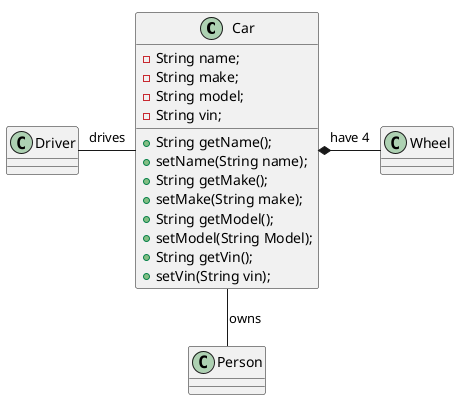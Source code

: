 @startuml
!pragma layout smetana

class Car {
    - String name;
    - String make;
    - String model;
    - String vin;
    + String getName();
    + setName(String name);
    + String getMake();
    + setMake(String make);
    + String getModel();
    + setModel(String Model);
    + String getVin();
    + setVin(String vin);
}

Driver - Car : drives >
Car *- Wheel : have 4 >
Car -- Person : < owns
@enduml